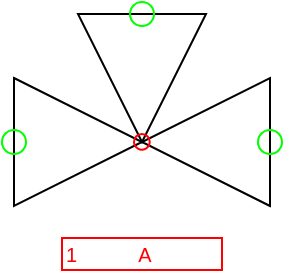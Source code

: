<mxfile compressed="false" version="20.3.0" type="device">
  <diagram name="PV003A" id="wz0wffTLpOwTNglZcx0D">
    <mxGraphModel dx="1422" dy="857" grid="1" gridSize="2" guides="1" tooltips="1" connect="1" arrows="1" fold="1" page="1" pageScale="1" pageWidth="1169" pageHeight="827" math="0" shadow="0">
      <root>
        <mxCell id="yHUiXCIcpEU2pmLKan_n-0" />
        <object label="Symbol" Height="6" Width="8" UoM="mm" id="yHUiXCIcpEU2pmLKan_n-131">
          <mxCell style="" parent="yHUiXCIcpEU2pmLKan_n-0" />
        </object>
        <mxCell id="VehGEhK3i6AJcqMpad5X-2" value="" style="triangle;whiteSpace=wrap;html=1;fillColor=none;rotation=-180;" parent="yHUiXCIcpEU2pmLKan_n-131" vertex="1">
          <mxGeometry x="400" y="208" width="64" height="64" as="geometry" />
        </mxCell>
        <mxCell id="VehGEhK3i6AJcqMpad5X-1" value="" style="triangle;whiteSpace=wrap;html=1;fillColor=none;rotation=90;" parent="yHUiXCIcpEU2pmLKan_n-131" vertex="1">
          <mxGeometry x="368" y="176" width="64" height="64" as="geometry" />
        </mxCell>
        <mxCell id="VehGEhK3i6AJcqMpad5X-0" value="" style="triangle;whiteSpace=wrap;html=1;fillColor=none;" parent="yHUiXCIcpEU2pmLKan_n-131" vertex="1">
          <mxGeometry x="336" y="208" width="64" height="64" as="geometry" />
        </mxCell>
        <mxCell id="yHUiXCIcpEU2pmLKan_n-124" value="Connection" style="" parent="yHUiXCIcpEU2pmLKan_n-0" />
        <object label="Connection" PipingConnector="Y" LabelConnector="N" SignalConnector="N" Direction="180" AuxiliaryConnector="N" id="rcUO89sZQDFuOGigJMmF-2">
          <mxCell style="vsdxID=1407;fillColor=none;gradientColor=none;shape=stencil(rVFbDsIgEDwNnyQU4glqvcfGblsilmZBS28vZGMsxg9j/JvZmX1kR5g2TLCg0CpE8hdcbR8nYY5CaztPSDZmJEwnTDt4wpH8be6ZL1CcBV39vUxI3KdKh1YbswPTEzuBzlmiVGmKau9zUKM+jlJJQrJBko8QrZ+rrQ5oRJnXyMHBWElhRVx25ebnw/5zVvPFWRm83jxY5zilvf4eSy5xpKZ7AA==);strokeColor=#00FF00;strokeWidth=1;points=[[0.5,0.5,0,0,0]];labelBackgroundColor=none;rounded=0;html=1;whiteSpace=wrap;aspect=fixed;noLabel=1;snapToPoint=1;container=0;fontSize=16;" parent="yHUiXCIcpEU2pmLKan_n-124" vertex="1">
            <mxGeometry x="330" y="234" width="12" height="12" as="geometry" />
          </mxCell>
        </object>
        <object label="Connection" PipingConnector="Y" LabelConnector="N" SignalConnector="N" Direction="0" AuxiliaryConnector="N" id="rcUO89sZQDFuOGigJMmF-3">
          <mxCell style="vsdxID=1407;fillColor=none;gradientColor=none;shape=stencil(rVFbDsIgEDwNnyQU4glqvcfGblsilmZBS28vZGMsxg9j/JvZmX1kR5g2TLCg0CpE8hdcbR8nYY5CaztPSDZmJEwnTDt4wpH8be6ZL1CcBV39vUxI3KdKh1YbswPTEzuBzlmiVGmKau9zUKM+jlJJQrJBko8QrZ+rrQ5oRJnXyMHBWElhRVx25ebnw/5zVvPFWRm83jxY5zilvf4eSy5xpKZ7AA==);strokeColor=#00FF00;strokeWidth=1;points=[[0.5,0.5,0,0,0]];labelBackgroundColor=none;rounded=0;html=1;whiteSpace=wrap;aspect=fixed;noLabel=1;snapToPoint=1;container=0;fontSize=16;" parent="yHUiXCIcpEU2pmLKan_n-124" vertex="1">
            <mxGeometry x="458" y="234" width="12" height="12" as="geometry" />
          </mxCell>
        </object>
        <object label="Connection" PipingConnector="Y" LabelConnector="N" SignalConnector="N" Direction="90" AuxiliaryConnector="N" id="VehGEhK3i6AJcqMpad5X-3">
          <mxCell style="vsdxID=1407;fillColor=none;gradientColor=none;shape=stencil(rVFbDsIgEDwNnyQU4glqvcfGblsilmZBS28vZGMsxg9j/JvZmX1kR5g2TLCg0CpE8hdcbR8nYY5CaztPSDZmJEwnTDt4wpH8be6ZL1CcBV39vUxI3KdKh1YbswPTEzuBzlmiVGmKau9zUKM+jlJJQrJBko8QrZ+rrQ5oRJnXyMHBWElhRVx25ebnw/5zVvPFWRm83jxY5zilvf4eSy5xpKZ7AA==);strokeColor=#00FF00;strokeWidth=1;points=[[0.5,0.5,0,0,0]];labelBackgroundColor=none;rounded=0;html=1;whiteSpace=wrap;aspect=fixed;noLabel=1;snapToPoint=1;container=0;fontSize=16;" parent="yHUiXCIcpEU2pmLKan_n-124" vertex="1">
            <mxGeometry x="394" y="170" width="12" height="12" as="geometry" />
          </mxCell>
        </object>
        <mxCell id="yHUiXCIcpEU2pmLKan_n-128" value="Option1" style="" parent="yHUiXCIcpEU2pmLKan_n-0" visible="0" />
        <mxCell id="VehGEhK3i6AJcqMpad5X-5" value="" style="triangle;whiteSpace=wrap;html=1;fillColor=#000000;rotation=90;" parent="yHUiXCIcpEU2pmLKan_n-128" vertex="1">
          <mxGeometry x="368" y="176" width="64" height="64" as="geometry" />
        </mxCell>
        <mxCell id="VehGEhK3i6AJcqMpad5X-4" value="" style="triangle;whiteSpace=wrap;html=1;fillColor=none;rotation=-180;" parent="yHUiXCIcpEU2pmLKan_n-128" vertex="1">
          <mxGeometry x="400" y="208" width="64" height="64" as="geometry" />
        </mxCell>
        <mxCell id="VehGEhK3i6AJcqMpad5X-6" value="" style="triangle;whiteSpace=wrap;html=1;fillColor=none;" parent="yHUiXCIcpEU2pmLKan_n-128" vertex="1">
          <mxGeometry x="336" y="208" width="64" height="64" as="geometry" />
        </mxCell>
        <mxCell id="yHUiXCIcpEU2pmLKan_n-129" value="Label" style="" parent="yHUiXCIcpEU2pmLKan_n-0" />
        <object label="%LabelLines%&amp;nbsp; &amp;nbsp; &amp;nbsp; &amp;nbsp; &amp;nbsp; &amp;nbsp;%LabelIndex%" placeholders="1" LabelLines="1" LabelIndex="A" id="OxFjoSKdfpgckHMKP-ke-3">
          <mxCell style="rounded=0;whiteSpace=wrap;html=1;fillColor=none;strokeColor=#FF0000;fontColor=#FF0000;fontSize=10;align=left;noLabel=0;" parent="yHUiXCIcpEU2pmLKan_n-129" vertex="1">
            <mxGeometry x="360" y="288" width="80" height="16" as="geometry" />
          </mxCell>
        </object>
        <mxCell id="yHUiXCIcpEU2pmLKan_n-130" value="Origo" style="" parent="yHUiXCIcpEU2pmLKan_n-0" />
        <object label="origo" id="OxFjoSKdfpgckHMKP-ke-2">
          <mxCell style="vsdxID=1407;fillColor=none;gradientColor=none;shape=stencil(rVFbDsIgEDwNnyQU4glqvcfGblsilmZBS28vZGMsxg9j/JvZmX1kR5g2TLCg0CpE8hdcbR8nYY5CaztPSDZmJEwnTDt4wpH8be6ZL1CcBV39vUxI3KdKh1YbswPTEzuBzlmiVGmKau9zUKM+jlJJQrJBko8QrZ+rrQ5oRJnXyMHBWElhRVx25ebnw/5zVvPFWRm83jxY5zilvf4eSy5xpKZ7AA==);strokeColor=#ff0000;strokeWidth=1;points=[[0.5,0.5,0,0,0]];labelBackgroundColor=none;rounded=0;html=1;whiteSpace=wrap;aspect=fixed;noLabel=1;snapToPoint=1;" parent="yHUiXCIcpEU2pmLKan_n-130" vertex="1">
            <mxGeometry x="396" y="236" width="7.874" height="7.87" as="geometry" />
          </mxCell>
        </object>
        <object label="Option2" id="VehGEhK3i6AJcqMpad5X-7">
          <mxCell style="" parent="yHUiXCIcpEU2pmLKan_n-0" visible="0" />
        </object>
        <mxCell id="VehGEhK3i6AJcqMpad5X-8" value="" style="triangle;whiteSpace=wrap;html=1;fillColor=none;rotation=90;" parent="VehGEhK3i6AJcqMpad5X-7" vertex="1">
          <mxGeometry x="368" y="176" width="64" height="64" as="geometry" />
        </mxCell>
        <mxCell id="VehGEhK3i6AJcqMpad5X-9" value="" style="triangle;whiteSpace=wrap;html=1;fillColor=#000000;rotation=-180;" parent="VehGEhK3i6AJcqMpad5X-7" vertex="1">
          <mxGeometry x="400" y="208" width="64" height="64" as="geometry" />
        </mxCell>
        <mxCell id="VehGEhK3i6AJcqMpad5X-10" value="" style="triangle;whiteSpace=wrap;html=1;fillColor=none;" parent="VehGEhK3i6AJcqMpad5X-7" vertex="1">
          <mxGeometry x="336" y="208" width="64" height="64" as="geometry" />
        </mxCell>
      </root>
    </mxGraphModel>
  </diagram>
</mxfile>
